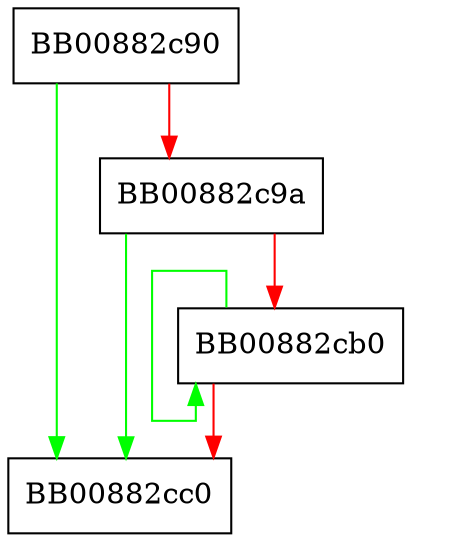 digraph _IO_enable_locks {
  node [shape="box"];
  graph [splines=ortho];
  BB00882c90 -> BB00882cc0 [color="green"];
  BB00882c90 -> BB00882c9a [color="red"];
  BB00882c9a -> BB00882cc0 [color="green"];
  BB00882c9a -> BB00882cb0 [color="red"];
  BB00882cb0 -> BB00882cb0 [color="green"];
  BB00882cb0 -> BB00882cc0 [color="red"];
}